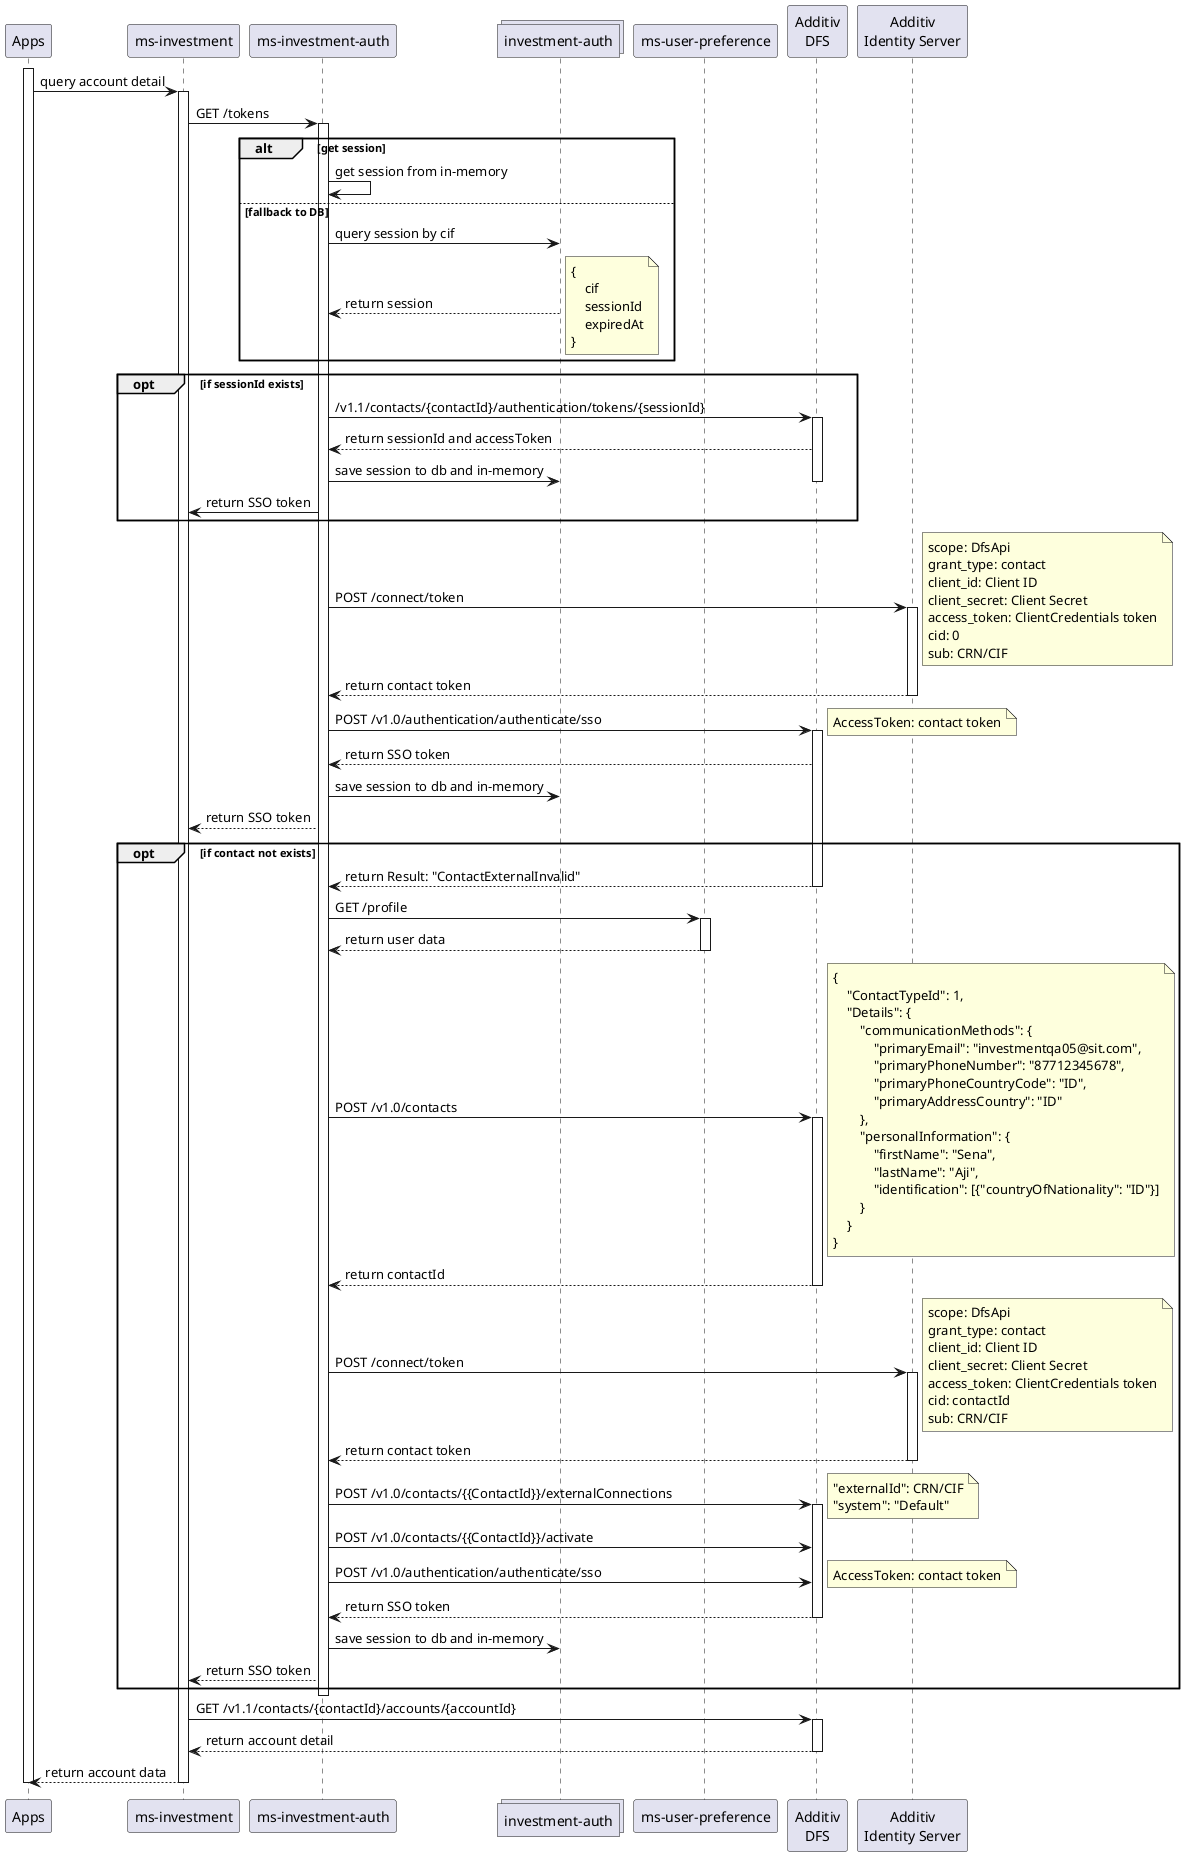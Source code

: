 @startuml bancassurance
participant "Apps" as app
participant "ms-investment" as mi
participant "ms-investment-auth" as auth
collections "investment-auth" as dbauth
participant "ms-user-preference" as mup
participant "Additiv\nDFS" as dfs
participant "Additiv\nIdentity Server" as ids

activate app
app -> mi: query account detail
activate mi
mi -> auth: GET /tokens
activate auth

alt get session
auth -> auth: get session from in-memory 
else fallback to DB
auth -> dbauth: query session by cif
dbauth --> auth: return session
note right
{
    cif
    sessionId
    expiredAt
}
end note
end

opt if sessionId exists
auth -> dfs: /v1.1/contacts/{contactId}/authentication/tokens/{sessionId}
activate dfs
dfs --> auth: return sessionId and accessToken
auth -> dbauth: save session to db and in-memory
deactivate dfs
auth -> mi: return SSO token
end

auth -> ids: POST /connect/token
note right
scope: DfsApi
grant_type: contact
client_id: Client ID
client_secret: Client Secret
access_token: ClientCredentials token
cid: 0 
sub: CRN/CIF
end note
activate ids
ids --> auth: return contact token
deactivate ids

auth -> dfs: POST /v1.0/authentication/authenticate/sso
note right
AccessToken: contact token
end note
activate dfs
dfs --> auth: return SSO token
auth -> dbauth: save session to db and in-memory
auth --> mi: return SSO token

opt if contact not exists
dfs --> auth: return Result: "ContactExternalInvalid"
deactivate dfs
auth -> mup: GET /profile
activate mup
mup --> auth: return user data
deactivate mup
auth -> dfs: POST /v1.0/contacts
note right
{
    "ContactTypeId": 1,
    "Details": {
        "communicationMethods": {
            "primaryEmail": "investmentqa05@sit.com",
            "primaryPhoneNumber": "87712345678",
            "primaryPhoneCountryCode": "ID",
            "primaryAddressCountry": "ID"
        },
        "personalInformation": {
            "firstName": "Sena",
            "lastName": "Aji",
            "identification": [{"countryOfNationality": "ID"}]
        }
    }
}
end note
activate dfs
dfs --> auth: return contactId
deactivate dfs
auth -> ids: POST /connect/token
note right
scope: DfsApi
grant_type: contact
client_id: Client ID
client_secret: Client Secret
access_token: ClientCredentials token
cid: contactId
sub: CRN/CIF
end note
activate ids
ids --> auth: return contact token
deactivate ids
auth -> dfs: POST /v1.0/contacts/{{ContactId}}/externalConnections
activate dfs
note right
"externalId": CRN/CIF
"system": "Default"
end note
auth -> dfs: POST /v1.0/contacts/{{ContactId}}/activate
auth -> dfs: POST /v1.0/authentication/authenticate/sso
note right
AccessToken: contact token
end note
dfs --> auth: return SSO token
deactivate dfs
auth -> dbauth: save session to db and in-memory
auth --> mi: return SSO token
end

deactivate auth

mi -> dfs: GET /v1.1/contacts/{contactId}/accounts/{accountId}
activate dfs
dfs --> mi: return account detail
deactivate dfs
mi --> app: return account data
deactivate mi
deactivate app